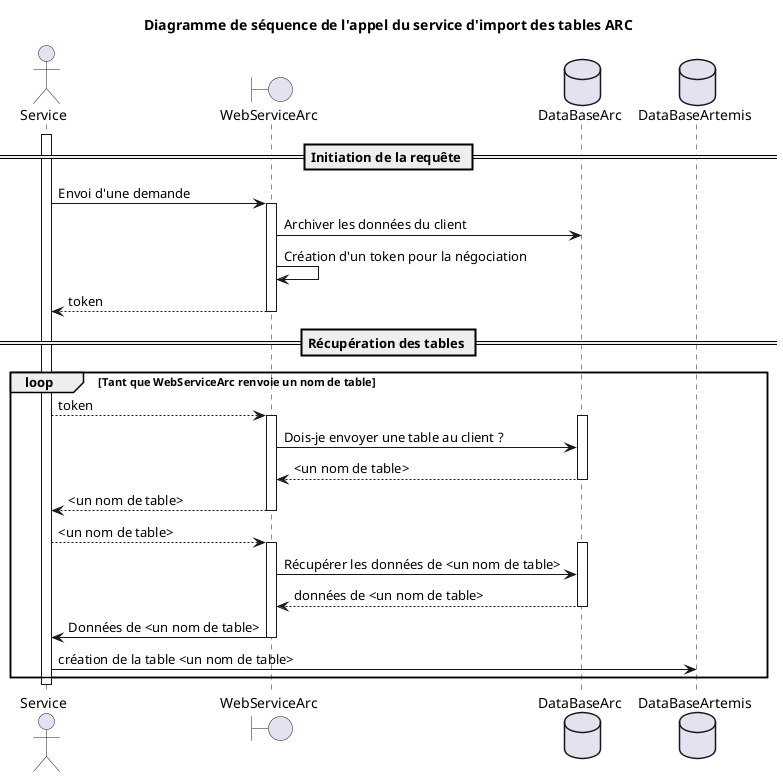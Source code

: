 @startuml
  title Diagramme de séquence de l'appel du service d'import des tables ARC
  actor Service as S
  boundary WebServiceArc as WS
  database DataBaseArc as DBArc
  database DataBaseArtemis as DBDsn
  == Initiation de la requête ==
  Activate S
  S -> WS : Envoi d'une demande
  Activate WS
  WS -> DBArc : Archiver les données du client
  WS -> WS : Création d'un token pour la négociation
  WS --> S : token
  Deactivate WS
  == Récupération des tables ==
  loop Tant que WebServiceArc renvoie un nom de table
    S --> WS : token
    Activate WS
      Activate DBArc
        WS -> DBArc : Dois-je envoyer une table au client ?
	    DBArc --> WS : <un nom de table>
	  Deactivate DBArc
	  WS --> S : <un nom de table>
    Deactivate WS
    S --> WS : <un nom de table>
    Activate WS
      Activate DBArc
        WS -> DBArc : Récupérer les données de <un nom de table>
        DBArc --> WS : données de <un nom de table>
      Deactivate DBArc
      WS -> S : Données de <un nom de table>
    Deactivate WS
    S -> DBDsn : création de la table <un nom de table>
  end
  Deactivate S
@enduml
